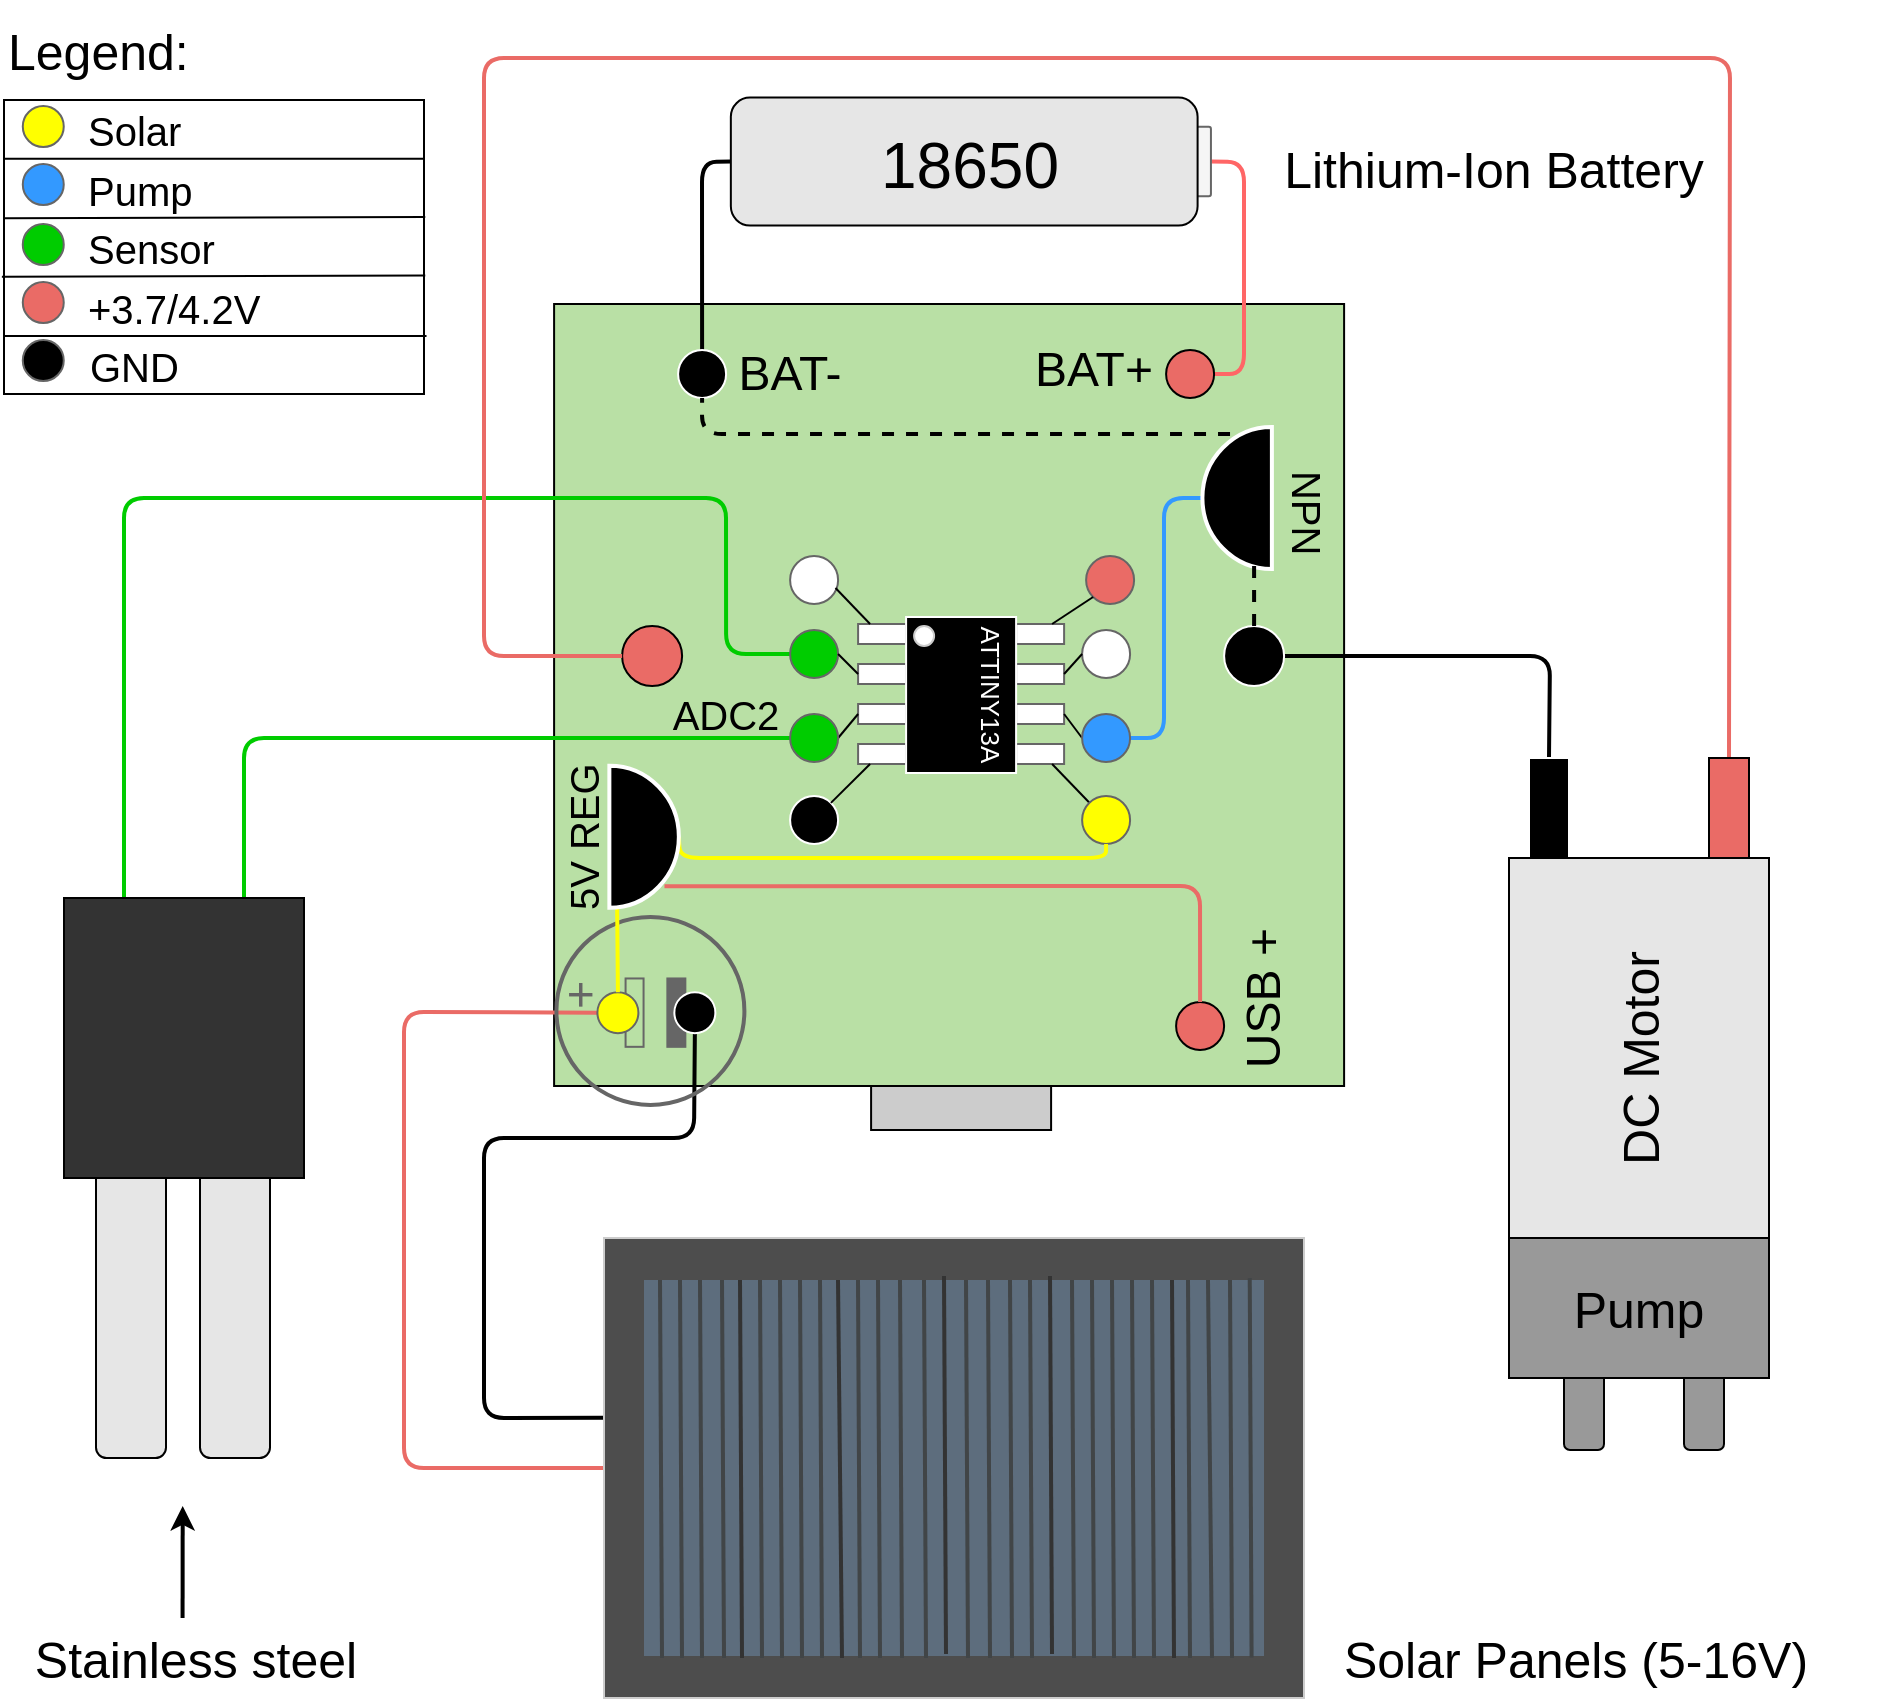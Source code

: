 <mxfile version="12.9.6" type="device"><diagram id="zCEWB7b4NJinHuvF5BAw" name="Page-1"><mxGraphModel dx="646" dy="1461" grid="1" gridSize="10" guides="1" tooltips="1" connect="1" arrows="1" fold="1" page="1" pageScale="1" pageWidth="850" pageHeight="1100" math="0" shadow="0"><root><mxCell id="0"/><mxCell id="1" parent="0"/><mxCell id="7B2qHOTjvPKVA-TdlkMr-6" value="" style="rounded=1;whiteSpace=wrap;html=1;fillColor=#999999;fontColor=#000000;" parent="1" vertex="1"><mxGeometry x="940" y="-264" width="20" height="60" as="geometry"/></mxCell><mxCell id="7B2qHOTjvPKVA-TdlkMr-1" value="" style="rounded=1;whiteSpace=wrap;html=1;fillColor=#999999;fontColor=#000000;" parent="1" vertex="1"><mxGeometry x="880" y="-264" width="20" height="60" as="geometry"/></mxCell><mxCell id="19fyYHvIJIIgV2laiHoI-37" value="" style="rounded=0;whiteSpace=wrap;html=1;strokeColor=#000000;fillColor=#CCCCCC;fontSize=18;fontColor=#333333;" parent="1" vertex="1"><mxGeometry x="533.55" y="-398" width="90" height="34" as="geometry"/></mxCell><mxCell id="AmXAifBhxgyBo0bQZT-O-100" value="" style="rounded=0;whiteSpace=wrap;html=1;strokeColor=#000000;fillColor=#B9E0A5;fontSize=18;" parent="1" vertex="1"><mxGeometry x="375.05" y="-777" width="395" height="391" as="geometry"/></mxCell><mxCell id="gcS1wvI5D69w4QRY0cSr-11" value="" style="endArrow=none;html=1;strokeColor=#3399FF;strokeWidth=2;fontSize=25;exitX=1;exitY=0.5;exitDx=0;exitDy=0;entryX=0.5;entryY=1;entryDx=0;entryDy=0;entryPerimeter=0;" parent="1" source="AmXAifBhxgyBo0bQZT-O-129" target="mRBDH5Gl9s-W0dpwkHQ2-3" edge="1"><mxGeometry width="50" height="50" relative="1" as="geometry"><mxPoint x="831.05" y="-484" as="sourcePoint"/><mxPoint x="572.525" y="-714" as="targetPoint"/><Array as="points"><mxPoint x="680" y="-560"/><mxPoint x="680" y="-680"/></Array></mxGeometry></mxCell><mxCell id="19fyYHvIJIIgV2laiHoI-29" value="" style="endArrow=none;html=1;strokeColor=#00CC00;strokeWidth=2;exitX=0;exitY=0.5;exitDx=0;exitDy=0;entryX=0.25;entryY=0;entryDx=0;entryDy=0;" parent="1" source="AmXAifBhxgyBo0bQZT-O-121" target="gcS1wvI5D69w4QRY0cSr-23" edge="1"><mxGeometry width="50" height="50" relative="1" as="geometry"><mxPoint x="691.05" y="-744" as="sourcePoint"/><mxPoint x="231.05" y="-154" as="targetPoint"/><Array as="points"><mxPoint x="461.05" y="-602"/><mxPoint x="461" y="-680"/><mxPoint x="160" y="-680"/></Array></mxGeometry></mxCell><mxCell id="19fyYHvIJIIgV2laiHoI-30" value="" style="endArrow=classic;html=1;strokeColor=#000000;strokeWidth=2;fontSize=17;" parent="1" edge="1"><mxGeometry width="50" height="50" relative="1" as="geometry"><mxPoint x="189.29" y="-120" as="sourcePoint"/><mxPoint x="189.34" y="-176" as="targetPoint"/></mxGeometry></mxCell><mxCell id="19fyYHvIJIIgV2laiHoI-46" value="" style="endArrow=none;html=1;strokeColor=#FF6666;strokeWidth=2;fontSize=24;exitX=0.5;exitY=1;exitDx=0;exitDy=0;" parent="1" source="AmXAifBhxgyBo0bQZT-O-139" edge="1"><mxGeometry width="50" height="50" relative="1" as="geometry"><mxPoint x="791.05" y="-704" as="sourcePoint"/><mxPoint x="693.05" y="-417" as="targetPoint"/><Array as="points"/></mxGeometry></mxCell><mxCell id="19fyYHvIJIIgV2laiHoI-53" value="" style="endArrow=none;html=1;strokeColor=#FF6666;strokeWidth=2;fontSize=24;entryX=1;entryY=0.5;entryDx=0;entryDy=0;exitX=1;exitY=0.5;exitDx=0;exitDy=0;" parent="1" source="AmXAifBhxgyBo0bQZT-O-142" target="19fyYHvIJIIgV2laiHoI-33" edge="1"><mxGeometry width="50" height="50" relative="1" as="geometry"><mxPoint x="698.05" y="-717" as="sourcePoint"/><mxPoint x="236.05" y="-887" as="targetPoint"/><Array as="points"><mxPoint x="720" y="-742"/><mxPoint x="720" y="-848"/></Array></mxGeometry></mxCell><mxCell id="19fyYHvIJIIgV2laiHoI-67" value="" style="endArrow=none;html=1;strokeColor=#000000;strokeWidth=2;fontSize=24;entryX=0;entryY=0.5;entryDx=0;entryDy=0;exitX=0.5;exitY=0;exitDx=0;exitDy=0;" parent="1" source="AmXAifBhxgyBo0bQZT-O-141" target="19fyYHvIJIIgV2laiHoI-32" edge="1"><mxGeometry width="50" height="50" relative="1" as="geometry"><mxPoint x="458.05" y="-716" as="sourcePoint"/><mxPoint x="1190.05" y="-717" as="targetPoint"/><Array as="points"><mxPoint x="449" y="-848"/></Array></mxGeometry></mxCell><mxCell id="19fyYHvIJIIgV2laiHoI-82" value="" style="endArrow=none;html=1;strokeColor=#000000;strokeWidth=2;fontSize=32;fontColor=#FFFFFF;entryX=0.5;entryY=0;entryDx=0;entryDy=0;" parent="1" source="AmXAifBhxgyBo0bQZT-O-101" target="19fyYHvIJIIgV2laiHoI-75" edge="1"><mxGeometry width="50" height="50" relative="1" as="geometry"><mxPoint x="723.05" y="-601" as="sourcePoint"/><mxPoint x="661.05" y="-304" as="targetPoint"/><Array as="points"><mxPoint x="873" y="-601"/></Array></mxGeometry></mxCell><mxCell id="19fyYHvIJIIgV2laiHoI-31" value="Stainless steel" style="text;html=1;strokeColor=none;fillColor=none;align=center;verticalAlign=middle;whiteSpace=wrap;rounded=0;fontSize=25;rotation=0;" parent="1" vertex="1"><mxGeometry x="108.05" y="-120" width="176" height="40" as="geometry"/></mxCell><mxCell id="AmXAifBhxgyBo0bQZT-O-6" value="" style="endArrow=none;html=1;strokeColor=#EA6B66;strokeWidth=2;entryX=0.5;entryY=1;entryDx=0;entryDy=0;exitX=0.5;exitY=1;exitDx=0;exitDy=0;" parent="1" source="AmXAifBhxgyBo0bQZT-O-3" target="AmXAifBhxgyBo0bQZT-O-136" edge="1"><mxGeometry width="50" height="50" relative="1" as="geometry"><mxPoint x="336.05" y="-973.33" as="sourcePoint"/><mxPoint x="356.05" y="-487.33" as="targetPoint"/><Array as="points"><mxPoint x="300" y="-195"/><mxPoint x="300" y="-423"/></Array></mxGeometry></mxCell><mxCell id="AmXAifBhxgyBo0bQZT-O-45" value="Lithium-Ion Battery" style="text;html=1;strokeColor=none;fillColor=none;align=center;verticalAlign=middle;whiteSpace=wrap;rounded=0;rotation=0;fontSize=25;" parent="1" vertex="1"><mxGeometry x="650" y="-870" width="390" height="50" as="geometry"/></mxCell><mxCell id="AmXAifBhxgyBo0bQZT-O-93" value="Solar Panels (5-16V)" style="text;html=1;strokeColor=none;fillColor=none;align=center;verticalAlign=middle;whiteSpace=wrap;rounded=0;rotation=0;fontSize=25;" parent="1" vertex="1"><mxGeometry x="750.05" y="-120" width="272.16" height="40" as="geometry"/></mxCell><mxCell id="AmXAifBhxgyBo0bQZT-O-106" value="" style="rounded=0;whiteSpace=wrap;html=1;strokeColor=#666666;strokeWidth=1;fillColor=#ffffff;fontSize=13;fontColor=#FFFFFF;" parent="1" vertex="1"><mxGeometry x="527.05" y="-617" width="24" height="10" as="geometry"/></mxCell><mxCell id="AmXAifBhxgyBo0bQZT-O-107" value="" style="rounded=0;whiteSpace=wrap;html=1;strokeColor=#666666;strokeWidth=1;fillColor=#ffffff;fontSize=13;fontColor=#FFFFFF;" parent="1" vertex="1"><mxGeometry x="606.05" y="-597" width="24" height="10" as="geometry"/></mxCell><mxCell id="AmXAifBhxgyBo0bQZT-O-108" value="" style="rounded=0;whiteSpace=wrap;html=1;strokeColor=#666666;strokeWidth=1;fillColor=#ffffff;fontSize=13;fontColor=#FFFFFF;" parent="1" vertex="1"><mxGeometry x="606.05" y="-577" width="24" height="10" as="geometry"/></mxCell><mxCell id="AmXAifBhxgyBo0bQZT-O-109" value="" style="rounded=0;whiteSpace=wrap;html=1;strokeColor=#666666;strokeWidth=1;fillColor=#ffffff;fontSize=13;fontColor=#FFFFFF;" parent="1" vertex="1"><mxGeometry x="606.05" y="-557" width="24" height="10" as="geometry"/></mxCell><mxCell id="AmXAifBhxgyBo0bQZT-O-110" value="" style="rounded=0;whiteSpace=wrap;html=1;strokeColor=#666666;strokeWidth=1;fillColor=#ffffff;fontSize=13;fontColor=#FFFFFF;" parent="1" vertex="1"><mxGeometry x="606.05" y="-617" width="24" height="10" as="geometry"/></mxCell><mxCell id="AmXAifBhxgyBo0bQZT-O-111" value="" style="rounded=0;whiteSpace=wrap;html=1;strokeColor=#666666;strokeWidth=1;fillColor=#ffffff;fontSize=13;fontColor=#FFFFFF;" parent="1" vertex="1"><mxGeometry x="527.05" y="-597" width="24" height="10" as="geometry"/></mxCell><mxCell id="AmXAifBhxgyBo0bQZT-O-112" value="" style="rounded=0;whiteSpace=wrap;html=1;strokeColor=#666666;strokeWidth=1;fillColor=#ffffff;fontSize=13;fontColor=#FFFFFF;" parent="1" vertex="1"><mxGeometry x="527.05" y="-577" width="24" height="10" as="geometry"/></mxCell><mxCell id="AmXAifBhxgyBo0bQZT-O-113" value="" style="rounded=0;whiteSpace=wrap;html=1;strokeColor=#666666;strokeWidth=1;fillColor=#ffffff;fontSize=13;fontColor=#FFFFFF;" parent="1" vertex="1"><mxGeometry x="527.05" y="-557" width="24" height="10" as="geometry"/></mxCell><mxCell id="AmXAifBhxgyBo0bQZT-O-101" value="" style="ellipse;whiteSpace=wrap;html=1;aspect=fixed;strokeColor=#FFFFFF;fillColor=#000000;fontSize=18;fontColor=#333333;" parent="1" vertex="1"><mxGeometry x="710.05" y="-616" width="30" height="30" as="geometry"/></mxCell><mxCell id="AmXAifBhxgyBo0bQZT-O-115" value="" style="ellipse;whiteSpace=wrap;html=1;aspect=fixed;strokeColor=#000000;fillColor=#EA6B66;fontSize=18;fontColor=#333333;" parent="1" vertex="1"><mxGeometry x="409.05" y="-616" width="30" height="30" as="geometry"/></mxCell><mxCell id="AmXAifBhxgyBo0bQZT-O-117" value="" style="endArrow=none;html=1;strokeColor=#EA6B66;strokeWidth=2;fontSize=24;exitX=0.5;exitY=0;exitDx=0;exitDy=0;" parent="1" source="19fyYHvIJIIgV2laiHoI-76" target="AmXAifBhxgyBo0bQZT-O-115" edge="1"><mxGeometry width="50" height="50" relative="1" as="geometry"><mxPoint x="1051.05" y="-314" as="sourcePoint"/><mxPoint x="424.05" y="-601" as="targetPoint"/><Array as="points"><mxPoint x="963" y="-900"/><mxPoint x="340" y="-900"/><mxPoint x="340" y="-601"/></Array></mxGeometry></mxCell><mxCell id="AmXAifBhxgyBo0bQZT-O-118" value="" style="ellipse;whiteSpace=wrap;html=1;aspect=fixed;strokeColor=#666666;fillColor=#FFFFFF;fontSize=18;fontColor=#333333;" parent="1" vertex="1"><mxGeometry x="493.05" y="-651" width="24" height="24" as="geometry"/></mxCell><mxCell id="AmXAifBhxgyBo0bQZT-O-121" value="" style="ellipse;whiteSpace=wrap;html=1;aspect=fixed;strokeColor=#666666;fillColor=#00CC00;fontSize=18;fontColor=#333333;" parent="1" vertex="1"><mxGeometry x="493.05" y="-614" width="24" height="24" as="geometry"/></mxCell><mxCell id="AmXAifBhxgyBo0bQZT-O-124" value="" style="ellipse;whiteSpace=wrap;html=1;aspect=fixed;strokeColor=#FFFFFF;fillColor=#000000;fontSize=18;fontColor=#333333;" parent="1" vertex="1"><mxGeometry x="493.05" y="-531" width="24" height="24" as="geometry"/></mxCell><mxCell id="AmXAifBhxgyBo0bQZT-O-125" value="" style="ellipse;whiteSpace=wrap;html=1;aspect=fixed;strokeColor=#666666;fillColor=#EA6B66;fontSize=18;fontColor=#333333;" parent="1" vertex="1"><mxGeometry x="641.05" y="-651" width="24" height="24" as="geometry"/></mxCell><mxCell id="AmXAifBhxgyBo0bQZT-O-127" value="" style="ellipse;whiteSpace=wrap;html=1;aspect=fixed;strokeColor=#666666;fillColor=#FFFFFF;fontSize=18;fontColor=#333333;" parent="1" vertex="1"><mxGeometry x="639.05" y="-614" width="24" height="24" as="geometry"/></mxCell><mxCell id="AmXAifBhxgyBo0bQZT-O-139" value="" style="ellipse;whiteSpace=wrap;html=1;aspect=fixed;strokeColor=#000000;fillColor=#EA6B66;fontSize=18;fontColor=#333333;" parent="1" vertex="1"><mxGeometry x="686.05" y="-428" width="24" height="24" as="geometry"/></mxCell><mxCell id="AmXAifBhxgyBo0bQZT-O-141" value="" style="ellipse;whiteSpace=wrap;html=1;aspect=fixed;strokeColor=#FFFFFF;fillColor=#000000;fontSize=18;fontColor=#333333;" parent="1" vertex="1"><mxGeometry x="437.05" y="-754" width="24" height="24" as="geometry"/></mxCell><mxCell id="AmXAifBhxgyBo0bQZT-O-142" value="" style="ellipse;whiteSpace=wrap;html=1;aspect=fixed;strokeColor=#000000;fillColor=#EA6B66;fontSize=18;fontColor=#333333;" parent="1" vertex="1"><mxGeometry x="681.05" y="-754" width="24" height="24" as="geometry"/></mxCell><mxCell id="AmXAifBhxgyBo0bQZT-O-148" value="" style="endArrow=none;html=1;strokeColor=#000000;strokeWidth=1;fontSize=24;fontColor=#666666;entryX=0.25;entryY=1;entryDx=0;entryDy=0;" parent="1" source="AmXAifBhxgyBo0bQZT-O-124" target="AmXAifBhxgyBo0bQZT-O-113" edge="1"><mxGeometry width="50" height="50" relative="1" as="geometry"><mxPoint x="351.05" y="-474" as="sourcePoint"/><mxPoint x="331.05" y="-404" as="targetPoint"/></mxGeometry></mxCell><mxCell id="AmXAifBhxgyBo0bQZT-O-149" value="" style="endArrow=none;html=1;strokeColor=#000000;strokeWidth=1;fontSize=24;fontColor=#666666;entryX=0.75;entryY=1;entryDx=0;entryDy=0;" parent="1" source="AmXAifBhxgyBo0bQZT-O-130" target="AmXAifBhxgyBo0bQZT-O-109" edge="1"><mxGeometry width="50" height="50" relative="1" as="geometry"><mxPoint x="131.05" y="-404" as="sourcePoint"/><mxPoint x="181.05" y="-454" as="targetPoint"/></mxGeometry></mxCell><mxCell id="AmXAifBhxgyBo0bQZT-O-152" value="" style="endArrow=none;html=1;strokeColor=#000000;strokeWidth=1;fontSize=24;fontColor=#000000;entryX=0.25;entryY=0;entryDx=0;entryDy=0;exitX=0.946;exitY=0.667;exitDx=0;exitDy=0;exitPerimeter=0;" parent="1" source="AmXAifBhxgyBo0bQZT-O-118" target="AmXAifBhxgyBo0bQZT-O-106" edge="1"><mxGeometry width="50" height="50" relative="1" as="geometry"><mxPoint x="476.05" y="-661.5" as="sourcePoint"/><mxPoint x="526.05" y="-711.5" as="targetPoint"/></mxGeometry></mxCell><mxCell id="AmXAifBhxgyBo0bQZT-O-153" value="" style="endArrow=none;html=1;strokeColor=#000000;strokeWidth=1;fontSize=24;fontColor=#000000;entryX=0.75;entryY=0;entryDx=0;entryDy=0;exitX=0;exitY=1;exitDx=0;exitDy=0;" parent="1" source="AmXAifBhxgyBo0bQZT-O-125" target="AmXAifBhxgyBo0bQZT-O-110" edge="1"><mxGeometry width="50" height="50" relative="1" as="geometry"><mxPoint x="571.05" y="-684" as="sourcePoint"/><mxPoint x="621.05" y="-734" as="targetPoint"/></mxGeometry></mxCell><mxCell id="AmXAifBhxgyBo0bQZT-O-154" value="" style="endArrow=none;html=1;strokeColor=#000000;strokeWidth=1;fontSize=24;fontColor=#000000;entryX=0;entryY=0.5;entryDx=0;entryDy=0;exitX=1;exitY=0.5;exitDx=0;exitDy=0;" parent="1" source="AmXAifBhxgyBo0bQZT-O-107" target="AmXAifBhxgyBo0bQZT-O-127" edge="1"><mxGeometry width="50" height="50" relative="1" as="geometry"><mxPoint x="561.05" y="-654" as="sourcePoint"/><mxPoint x="611.05" y="-704" as="targetPoint"/></mxGeometry></mxCell><mxCell id="AmXAifBhxgyBo0bQZT-O-155" value="" style="endArrow=none;html=1;strokeColor=#000000;strokeWidth=1;fontSize=24;fontColor=#000000;entryX=1;entryY=0.5;entryDx=0;entryDy=0;exitX=0;exitY=0.5;exitDx=0;exitDy=0;" parent="1" source="AmXAifBhxgyBo0bQZT-O-111" target="AmXAifBhxgyBo0bQZT-O-121" edge="1"><mxGeometry width="50" height="50" relative="1" as="geometry"><mxPoint x="481.05" y="-654" as="sourcePoint"/><mxPoint x="531.05" y="-704" as="targetPoint"/></mxGeometry></mxCell><mxCell id="AmXAifBhxgyBo0bQZT-O-156" value="" style="endArrow=none;html=1;strokeColor=#000000;strokeWidth=1;fontSize=24;fontColor=#000000;entryX=0;entryY=0.5;entryDx=0;entryDy=0;exitX=1;exitY=0.5;exitDx=0;exitDy=0;" parent="1" source="AmXAifBhxgyBo0bQZT-O-123" target="AmXAifBhxgyBo0bQZT-O-112" edge="1"><mxGeometry width="50" height="50" relative="1" as="geometry"><mxPoint x="491.05" y="-664" as="sourcePoint"/><mxPoint x="541.05" y="-714" as="targetPoint"/></mxGeometry></mxCell><mxCell id="AmXAifBhxgyBo0bQZT-O-157" value="" style="endArrow=none;html=1;strokeColor=#000000;strokeWidth=1;fontSize=24;fontColor=#000000;entryX=0;entryY=0.5;entryDx=0;entryDy=0;exitX=1;exitY=0.5;exitDx=0;exitDy=0;" parent="1" source="AmXAifBhxgyBo0bQZT-O-108" target="AmXAifBhxgyBo0bQZT-O-129" edge="1"><mxGeometry width="50" height="50" relative="1" as="geometry"><mxPoint x="551.05" y="-664" as="sourcePoint"/><mxPoint x="601.05" y="-714" as="targetPoint"/></mxGeometry></mxCell><mxCell id="AmXAifBhxgyBo0bQZT-O-158" value="ADC2" style="text;html=1;strokeColor=none;fillColor=none;align=center;verticalAlign=middle;whiteSpace=wrap;rounded=0;fontSize=20;fontColor=#000000;" parent="1" vertex="1"><mxGeometry x="441.05" y="-582" width="40" height="20" as="geometry"/></mxCell><mxCell id="467guaTfdz5GJdpxDrEJ-14" value="&lt;div style=&quot;font-size: 25px;&quot; align=&quot;left&quot;&gt;Legend:&lt;/div&gt;" style="text;html=1;strokeColor=none;fillColor=none;align=left;verticalAlign=middle;whiteSpace=wrap;rounded=0;rotation=0;fontSize=25;" parent="1" vertex="1"><mxGeometry x="100.0" y="-929" width="113.77" height="50" as="geometry"/></mxCell><mxCell id="AmXAifBhxgyBo0bQZT-O-102" value="" style="rounded=0;whiteSpace=wrap;html=1;strokeColor=#FFFFFF;fillColor=#000000;fontSize=32;" parent="1" vertex="1"><mxGeometry x="551.05" y="-620.5" width="55" height="78" as="geometry"/></mxCell><mxCell id="AmXAifBhxgyBo0bQZT-O-103" value="" style="ellipse;whiteSpace=wrap;html=1;aspect=fixed;strokeColor=#CCCCCC;fillColor=#FFFFFF;fontSize=32;" parent="1" vertex="1"><mxGeometry x="555.05" y="-616" width="10" height="10" as="geometry"/></mxCell><mxCell id="AmXAifBhxgyBo0bQZT-O-104" value="ATTINY13A" style="text;html=1;strokeColor=none;fillColor=none;align=center;verticalAlign=middle;whiteSpace=wrap;rounded=0;fontSize=13;rotation=90;fontColor=#FFFFFF;" parent="1" vertex="1"><mxGeometry x="563.55" y="-592" width="60" height="20" as="geometry"/></mxCell><mxCell id="AmXAifBhxgyBo0bQZT-O-96" value="" style="endArrow=none;html=1;strokeColor=#000000;strokeWidth=2;fontSize=32;entryX=1;entryY=0.5;entryDx=0;entryDy=0;exitX=0.391;exitY=1;exitDx=0;exitDy=0;exitPerimeter=0;" parent="1" source="AmXAifBhxgyBo0bQZT-O-3" target="AmXAifBhxgyBo0bQZT-O-138" edge="1"><mxGeometry width="50" height="50" relative="1" as="geometry"><mxPoint x="817.03" y="-970.33" as="sourcePoint"/><mxPoint x="396.05" y="-467.33" as="targetPoint"/><Array as="points"><mxPoint x="340" y="-220"/><mxPoint x="340" y="-360"/><mxPoint x="445" y="-360"/></Array></mxGeometry></mxCell><mxCell id="AmXAifBhxgyBo0bQZT-O-129" value="" style="ellipse;whiteSpace=wrap;html=1;aspect=fixed;strokeColor=#666666;fillColor=#3399FF;fontSize=18;fontColor=#333333;" parent="1" vertex="1"><mxGeometry x="639.05" y="-572" width="24" height="24" as="geometry"/></mxCell><mxCell id="AmXAifBhxgyBo0bQZT-O-130" value="" style="ellipse;whiteSpace=wrap;html=1;aspect=fixed;strokeColor=#666666;fillColor=#FFFF00;fontSize=18;fontColor=#333333;" parent="1" vertex="1"><mxGeometry x="639.05" y="-531" width="24" height="24" as="geometry"/></mxCell><mxCell id="AmXAifBhxgyBo0bQZT-O-145" value="" style="endArrow=none;html=1;strokeColor=#00CC00;strokeWidth=2;entryX=0;entryY=0.5;entryDx=0;entryDy=0;exitX=0.75;exitY=0;exitDx=0;exitDy=0;" parent="1" source="gcS1wvI5D69w4QRY0cSr-23" target="AmXAifBhxgyBo0bQZT-O-123" edge="1"><mxGeometry width="50" height="50" relative="1" as="geometry"><mxPoint x="311.05" y="-154" as="sourcePoint"/><mxPoint x="791.05" y="-694" as="targetPoint"/><Array as="points"><mxPoint x="220" y="-560"/></Array></mxGeometry></mxCell><mxCell id="AmXAifBhxgyBo0bQZT-O-123" value="" style="ellipse;whiteSpace=wrap;html=1;aspect=fixed;strokeColor=#666666;fillColor=#00CC00;fontSize=18;fontColor=#333333;" parent="1" vertex="1"><mxGeometry x="493.05" y="-572" width="24" height="24" as="geometry"/></mxCell><mxCell id="TfxA5aDHTmp0Zu4gl2lm-1" value="" style="group;rotation=-180;" parent="1" vertex="1" connectable="0"><mxGeometry x="385.1" y="-456" width="98.95" height="94" as="geometry"/></mxCell><mxCell id="AmXAifBhxgyBo0bQZT-O-105" value="" style="ellipse;whiteSpace=wrap;html=1;aspect=fixed;strokeColor=#666666;fillColor=none;fontSize=13;fontColor=#FFFFFF;strokeWidth=2;rotation=-180;" parent="TfxA5aDHTmp0Zu4gl2lm-1" vertex="1"><mxGeometry x="-8.895" y="-14.527" width="94" height="94" as="geometry"/></mxCell><mxCell id="AmXAifBhxgyBo0bQZT-O-132" value="" style="rounded=0;whiteSpace=wrap;html=1;strokeColor=#666666;strokeWidth=1;fillColor=none;fontSize=13;fontColor=#FFFFFF;rotation=-180;" parent="TfxA5aDHTmp0Zu4gl2lm-1" vertex="1"><mxGeometry x="25.685" y="16.236" width="8.995" height="34.182" as="geometry"/></mxCell><mxCell id="AmXAifBhxgyBo0bQZT-O-133" value="" style="rounded=0;whiteSpace=wrap;html=1;strokeColor=#666666;strokeWidth=1;fillColor=#666666;fontSize=13;fontColor=#FFFFFF;rotation=-180;" parent="TfxA5aDHTmp0Zu4gl2lm-1" vertex="1"><mxGeometry x="46.575" y="16.236" width="8.995" height="34.182" as="geometry"/></mxCell><mxCell id="AmXAifBhxgyBo0bQZT-O-134" value="+" style="text;html=1;strokeColor=none;fillColor=none;align=center;verticalAlign=middle;whiteSpace=wrap;rounded=0;fontSize=24;fontColor=#666666;rotation=-180;" parent="TfxA5aDHTmp0Zu4gl2lm-1" vertex="1"><mxGeometry x="-5.397" y="16.236" width="17.991" height="17.091" as="geometry"/></mxCell><mxCell id="AmXAifBhxgyBo0bQZT-O-138" value="" style="ellipse;whiteSpace=wrap;html=1;aspect=fixed;strokeColor=#FFFFFF;fillColor=#000000;fontSize=18;fontColor=#333333;rotation=-270;" parent="TfxA5aDHTmp0Zu4gl2lm-1" vertex="1"><mxGeometry x="50.073" y="23.073" width="20.509" height="20.509" as="geometry"/></mxCell><mxCell id="AmXAifBhxgyBo0bQZT-O-136" value="" style="ellipse;whiteSpace=wrap;html=1;aspect=fixed;strokeColor=#666666;fillColor=#FFFF00;fontSize=18;fontColor=#333333;rotation=-270;" parent="TfxA5aDHTmp0Zu4gl2lm-1" vertex="1"><mxGeometry x="11.594" y="23.073" width="20.509" height="20.509" as="geometry"/></mxCell><mxCell id="19fyYHvIJIIgV2laiHoI-51" value="BAT+" style="text;html=1;strokeColor=none;fillColor=none;align=center;verticalAlign=middle;whiteSpace=wrap;rounded=0;fontSize=24;rotation=0;" parent="1" vertex="1"><mxGeometry x="625.05" y="-754" width="40" height="20" as="geometry"/></mxCell><mxCell id="19fyYHvIJIIgV2laiHoI-52" value="BAT-" style="text;html=1;strokeColor=none;fillColor=none;align=center;verticalAlign=middle;whiteSpace=wrap;rounded=0;fontSize=24;rotation=0;" parent="1" vertex="1"><mxGeometry x="473.26" y="-752" width="40" height="20" as="geometry"/></mxCell><mxCell id="19fyYHvIJIIgV2laiHoI-45" value="USB +" style="text;html=1;strokeColor=none;fillColor=none;align=center;verticalAlign=middle;whiteSpace=wrap;rounded=0;fontSize=24;rotation=-90;" parent="1" vertex="1"><mxGeometry x="688.3" y="-440" width="83.5" height="20" as="geometry"/></mxCell><mxCell id="gcS1wvI5D69w4QRY0cSr-9" value="" style="endArrow=none;html=1;strokeColor=#000000;strokeWidth=2;fontSize=25;dashed=1;exitX=0.05;exitY=0.257;exitDx=0;exitDy=0;exitPerimeter=0;entryX=0.5;entryY=1;entryDx=0;entryDy=0;" parent="1" edge="1" target="AmXAifBhxgyBo0bQZT-O-141" source="mRBDH5Gl9s-W0dpwkHQ2-3"><mxGeometry width="50" height="50" relative="1" as="geometry"><mxPoint x="578.05" y="-742" as="sourcePoint"/><mxPoint x="465.05" y="-742" as="targetPoint"/><Array as="points"><mxPoint x="449" y="-712"/></Array></mxGeometry></mxCell><mxCell id="gcS1wvI5D69w4QRY0cSr-12" value="NPN" style="text;html=1;strokeColor=none;fillColor=none;align=center;verticalAlign=middle;whiteSpace=wrap;rounded=0;fontSize=20;fontColor=#000000;rotation=90;" parent="1" vertex="1"><mxGeometry x="731.8" y="-682.63" width="40" height="20" as="geometry"/></mxCell><mxCell id="gcS1wvI5D69w4QRY0cSr-15" value="" style="group;rotation=-180;" parent="1" vertex="1" connectable="0"><mxGeometry x="551.05" y="-865.5" width="240.05" height="64" as="geometry"/></mxCell><mxCell id="19fyYHvIJIIgV2laiHoI-33" value="" style="rounded=1;whiteSpace=wrap;html=1;strokeColor=#666666;fillColor=#f5f5f5;fontSize=18;fontColor=#333333;rotation=0;" parent="gcS1wvI5D69w4QRY0cSr-15" vertex="1"><mxGeometry x="145.084" y="-0.065" width="7.335" height="34.699" as="geometry"/></mxCell><mxCell id="19fyYHvIJIIgV2laiHoI-32" value="" style="rounded=1;whiteSpace=wrap;html=1;strokeColor=#000000;fillColor=#E6E6E6;fontSize=18;rotation=0;" parent="gcS1wvI5D69w4QRY0cSr-15" vertex="1"><mxGeometry x="-87.631" y="-14.715" width="233.382" height="64.0" as="geometry"/></mxCell><mxCell id="19fyYHvIJIIgV2laiHoI-80" value="18650" style="text;html=1;strokeColor=none;fillColor=none;align=center;verticalAlign=middle;whiteSpace=wrap;rounded=0;fontSize=32;fontColor=#000000;rotation=0;" parent="gcS1wvI5D69w4QRY0cSr-15" vertex="1"><mxGeometry x="-26.285" y="6.875" width="116.024" height="24.675" as="geometry"/></mxCell><mxCell id="gcS1wvI5D69w4QRY0cSr-22" value="" style="group" parent="1" vertex="1" connectable="0"><mxGeometry x="100.0" y="-879" width="210" height="147" as="geometry"/></mxCell><mxCell id="z9F_C-7SjQPRaw2B4Ob7-1" value="" style="rounded=0;whiteSpace=wrap;html=1;" parent="gcS1wvI5D69w4QRY0cSr-22" vertex="1"><mxGeometry width="210" height="147" as="geometry"/></mxCell><mxCell id="z9F_C-7SjQPRaw2B4Ob7-2" value="" style="endArrow=none;html=1;entryX=0.999;entryY=0.2;entryDx=0;entryDy=0;entryPerimeter=0;exitX=0;exitY=0.2;exitDx=0;exitDy=0;exitPerimeter=0;" parent="gcS1wvI5D69w4QRY0cSr-22" source="z9F_C-7SjQPRaw2B4Ob7-1" target="z9F_C-7SjQPRaw2B4Ob7-1" edge="1"><mxGeometry width="50" height="50" relative="1" as="geometry"><mxPoint x="7.683" y="29" as="sourcePoint"/><mxPoint x="313.72" y="78" as="targetPoint"/></mxGeometry></mxCell><mxCell id="z9F_C-7SjQPRaw2B4Ob7-3" value="" style="endArrow=none;html=1;exitX=0.002;exitY=0.402;exitDx=0;exitDy=0;entryX=1.003;entryY=0.398;entryDx=0;entryDy=0;entryPerimeter=0;exitPerimeter=0;" parent="gcS1wvI5D69w4QRY0cSr-22" source="z9F_C-7SjQPRaw2B4Ob7-1" target="z9F_C-7SjQPRaw2B4Ob7-1" edge="1"><mxGeometry width="50" height="50" relative="1" as="geometry"><mxPoint x="51.22" y="-110" as="sourcePoint"/><mxPoint x="93.902" y="-160" as="targetPoint"/></mxGeometry></mxCell><mxCell id="z9F_C-7SjQPRaw2B4Ob7-4" value="" style="endArrow=none;html=1;exitX=-0.005;exitY=0.601;exitDx=0;exitDy=0;entryX=1.003;entryY=0.597;entryDx=0;entryDy=0;exitPerimeter=0;entryPerimeter=0;" parent="gcS1wvI5D69w4QRY0cSr-22" source="z9F_C-7SjQPRaw2B4Ob7-1" target="z9F_C-7SjQPRaw2B4Ob7-1" edge="1"><mxGeometry width="50" height="50" relative="1" as="geometry"><mxPoint x="102.439" y="-80" as="sourcePoint"/><mxPoint x="145.122" y="-130" as="targetPoint"/></mxGeometry></mxCell><mxCell id="z9F_C-7SjQPRaw2B4Ob7-5" value="" style="ellipse;whiteSpace=wrap;html=1;aspect=fixed;strokeColor=#666666;fillColor=#3399FF;fontSize=18;fontColor=#333333;" parent="gcS1wvI5D69w4QRY0cSr-22" vertex="1"><mxGeometry x="9.39" y="32" width="20.488" height="20.488" as="geometry"/></mxCell><mxCell id="467guaTfdz5GJdpxDrEJ-1" value="" style="ellipse;whiteSpace=wrap;html=1;aspect=fixed;strokeColor=#666666;fillColor=#FFFF00;fontSize=18;fontColor=#333333;" parent="gcS1wvI5D69w4QRY0cSr-22" vertex="1"><mxGeometry x="9.39" y="3" width="20.488" height="20.488" as="geometry"/></mxCell><mxCell id="467guaTfdz5GJdpxDrEJ-4" value="" style="ellipse;whiteSpace=wrap;html=1;aspect=fixed;strokeColor=#666666;fillColor=#00CC00;fontSize=18;fontColor=#333333;direction=south;" parent="gcS1wvI5D69w4QRY0cSr-22" vertex="1"><mxGeometry x="9.39" y="62" width="20.488" height="20.488" as="geometry"/></mxCell><mxCell id="467guaTfdz5GJdpxDrEJ-5" value="+3.7/4.2V" style="text;html=1;strokeColor=none;fillColor=none;align=left;verticalAlign=middle;whiteSpace=wrap;rounded=0;fontSize=20;" parent="gcS1wvI5D69w4QRY0cSr-22" vertex="1"><mxGeometry x="40.122" y="94" width="87.073" height="20" as="geometry"/></mxCell><mxCell id="467guaTfdz5GJdpxDrEJ-6" value="Solar" style="text;html=1;strokeColor=none;fillColor=none;align=left;verticalAlign=middle;whiteSpace=wrap;rounded=0;fontSize=20;" parent="gcS1wvI5D69w4QRY0cSr-22" vertex="1"><mxGeometry x="40.122" y="5" width="52.073" height="20" as="geometry"/></mxCell><mxCell id="467guaTfdz5GJdpxDrEJ-8" value="Pump" style="text;html=1;strokeColor=none;fillColor=none;align=left;verticalAlign=middle;whiteSpace=wrap;rounded=0;fontSize=20;" parent="gcS1wvI5D69w4QRY0cSr-22" vertex="1"><mxGeometry x="40.122" y="35" width="52.073" height="20" as="geometry"/></mxCell><mxCell id="467guaTfdz5GJdpxDrEJ-9" value="" style="endArrow=none;html=1;fontSize=20;entryX=-0.002;entryY=0.803;entryDx=0;entryDy=0;exitX=1.006;exitY=0.803;exitDx=0;exitDy=0;entryPerimeter=0;exitPerimeter=0;" parent="gcS1wvI5D69w4QRY0cSr-22" source="z9F_C-7SjQPRaw2B4Ob7-1" target="z9F_C-7SjQPRaw2B4Ob7-1" edge="1"><mxGeometry width="50" height="50" relative="1" as="geometry"><mxPoint x="200.61" y="165.5" as="sourcePoint"/><mxPoint x="243.293" y="115.5" as="targetPoint"/></mxGeometry></mxCell><mxCell id="467guaTfdz5GJdpxDrEJ-10" value="" style="ellipse;whiteSpace=wrap;html=1;aspect=fixed;strokeColor=#666666;fillColor=#EA6B66;fontSize=18;fontColor=#333333;" parent="gcS1wvI5D69w4QRY0cSr-22" vertex="1"><mxGeometry x="9.39" y="91" width="20.488" height="20.488" as="geometry"/></mxCell><mxCell id="467guaTfdz5GJdpxDrEJ-11" value="Sensor" style="text;html=1;strokeColor=none;fillColor=none;align=left;verticalAlign=middle;whiteSpace=wrap;rounded=0;fontSize=20;" parent="gcS1wvI5D69w4QRY0cSr-22" vertex="1"><mxGeometry x="40.122" y="64" width="52.073" height="20" as="geometry"/></mxCell><mxCell id="467guaTfdz5GJdpxDrEJ-12" value="" style="ellipse;whiteSpace=wrap;html=1;aspect=fixed;strokeColor=#666666;fillColor=#000000;fontSize=18;fontColor=#333333;" parent="gcS1wvI5D69w4QRY0cSr-22" vertex="1"><mxGeometry x="9.39" y="120" width="20.488" height="20.488" as="geometry"/></mxCell><mxCell id="467guaTfdz5GJdpxDrEJ-13" value="GND" style="text;html=1;strokeColor=none;fillColor=none;align=left;verticalAlign=middle;whiteSpace=wrap;rounded=0;fontSize=20;" parent="gcS1wvI5D69w4QRY0cSr-22" vertex="1"><mxGeometry x="41.402" y="123" width="52.073" height="20" as="geometry"/></mxCell><mxCell id="gcS1wvI5D69w4QRY0cSr-29" value="" style="group" parent="1" vertex="1" connectable="0"><mxGeometry x="130" y="-480" width="120" height="280" as="geometry"/></mxCell><mxCell id="gcS1wvI5D69w4QRY0cSr-25" value="" style="rounded=1;whiteSpace=wrap;html=1;strokeColor=#000000;fillColor=#E6E6E6;fontSize=18;" parent="gcS1wvI5D69w4QRY0cSr-29" vertex="1"><mxGeometry x="16" y="120" width="35" height="160" as="geometry"/></mxCell><mxCell id="gcS1wvI5D69w4QRY0cSr-26" value="" style="rounded=1;whiteSpace=wrap;html=1;strokeColor=#000000;fillColor=#E6E6E6;fontSize=18;" parent="gcS1wvI5D69w4QRY0cSr-29" vertex="1"><mxGeometry x="68" y="120" width="35" height="160" as="geometry"/></mxCell><mxCell id="gcS1wvI5D69w4QRY0cSr-23" value="" style="rounded=0;whiteSpace=wrap;html=1;strokeColor=#000000;fillColor=#333333;fontSize=24;fontColor=#333333;" parent="gcS1wvI5D69w4QRY0cSr-29" vertex="1"><mxGeometry width="120" height="140" as="geometry"/></mxCell><mxCell id="gcS1wvI5D69w4QRY0cSr-30" value="" style="group" parent="1" vertex="1" connectable="0"><mxGeometry x="852.5" y="-550" width="130" height="310" as="geometry"/></mxCell><mxCell id="19fyYHvIJIIgV2laiHoI-75" value="" style="rounded=0;whiteSpace=wrap;html=1;strokeColor=#FFFFFF;fillColor=#000000;fontSize=24;fontColor=#333333;" parent="gcS1wvI5D69w4QRY0cSr-30" vertex="1"><mxGeometry x="10" width="20" height="50" as="geometry"/></mxCell><mxCell id="19fyYHvIJIIgV2laiHoI-76" value="" style="rounded=0;whiteSpace=wrap;html=1;strokeColor=#000000;fillColor=#EA6B66;fontSize=24;" parent="gcS1wvI5D69w4QRY0cSr-30" vertex="1"><mxGeometry x="100" width="20" height="50" as="geometry"/></mxCell><mxCell id="19fyYHvIJIIgV2laiHoI-71" value="" style="rounded=0;whiteSpace=wrap;html=1;strokeColor=#000000;fillColor=#E6E6E6;fontSize=24;fontColor=#333333;" parent="gcS1wvI5D69w4QRY0cSr-30" vertex="1"><mxGeometry y="50" width="130" height="200" as="geometry"/></mxCell><mxCell id="19fyYHvIJIIgV2laiHoI-95" value="DC Motor" style="text;html=1;strokeColor=none;fillColor=none;align=center;verticalAlign=middle;whiteSpace=wrap;rounded=0;fontSize=25;fontColor=#000000;rotation=-90;" parent="gcS1wvI5D69w4QRY0cSr-30" vertex="1"><mxGeometry x="-12.5" y="115" width="155" height="70" as="geometry"/></mxCell><mxCell id="gcS1wvI5D69w4QRY0cSr-2" value="" style="rounded=0;whiteSpace=wrap;html=1;strokeColor=#000000;fillColor=#999999;fontSize=24;fontColor=#333333;" parent="gcS1wvI5D69w4QRY0cSr-30" vertex="1"><mxGeometry y="240" width="130" height="70" as="geometry"/></mxCell><mxCell id="gcS1wvI5D69w4QRY0cSr-3" value="Pump" style="text;html=1;strokeColor=none;fillColor=none;align=center;verticalAlign=middle;whiteSpace=wrap;rounded=0;fontSize=25;fontColor=#000000;rotation=0;" parent="gcS1wvI5D69w4QRY0cSr-30" vertex="1"><mxGeometry x="20.75" y="240" width="88.5" height="70" as="geometry"/></mxCell><mxCell id="AmXAifBhxgyBo0bQZT-O-58" value="" style="group;strokeWidth=2;rotation=90;" parent="1" vertex="1" connectable="0"><mxGeometry x="460.0" y="-370" width="230" height="350" as="geometry"/></mxCell><mxCell id="AmXAifBhxgyBo0bQZT-O-14" value="" style="group;strokeWidth=2;rotation=90;" parent="AmXAifBhxgyBo0bQZT-O-58" vertex="1" connectable="0"><mxGeometry width="230" height="350" as="geometry"/></mxCell><mxCell id="AmXAifBhxgyBo0bQZT-O-3" value="" style="rounded=0;whiteSpace=wrap;html=1;strokeColor=#CCCCCC;fillColor=#4D4D4D;rotation=90;" parent="AmXAifBhxgyBo0bQZT-O-14" vertex="1"><mxGeometry width="230" height="350" as="geometry"/></mxCell><mxCell id="AmXAifBhxgyBo0bQZT-O-5" value="" style="rounded=0;whiteSpace=wrap;html=1;strokeColor=none;fillColor=#5D6D7D;rotation=90;" parent="AmXAifBhxgyBo0bQZT-O-14" vertex="1"><mxGeometry x="21" y="20" width="188" height="310" as="geometry"/></mxCell><mxCell id="AmXAifBhxgyBo0bQZT-O-7" value="" style="endArrow=none;html=1;strokeColor=#414547;entryX=1.004;entryY=0.02;entryDx=0;entryDy=0;entryPerimeter=0;exitX=-0.005;exitY=0.023;exitDx=0;exitDy=0;exitPerimeter=0;strokeWidth=2;" parent="AmXAifBhxgyBo0bQZT-O-14" source="AmXAifBhxgyBo0bQZT-O-5" target="AmXAifBhxgyBo0bQZT-O-5" edge="1"><mxGeometry width="50" height="50" relative="1" as="geometry"><mxPoint x="150" y="-80" as="sourcePoint"/><mxPoint x="200" y="-30" as="targetPoint"/><Array as="points"/></mxGeometry></mxCell><mxCell id="AmXAifBhxgyBo0bQZT-O-8" value="" style="endArrow=none;html=1;strokeColor=#414547;exitX=-0.005;exitY=0.023;exitDx=0;exitDy=0;exitPerimeter=0;strokeWidth=2;" parent="AmXAifBhxgyBo0bQZT-O-14" edge="1"><mxGeometry width="50" height="50" relative="1" as="geometry"><mxPoint x="253" y="81" as="sourcePoint"/><mxPoint x="254" y="270" as="targetPoint"/></mxGeometry></mxCell><mxCell id="AmXAifBhxgyBo0bQZT-O-9" value="" style="endArrow=none;html=1;strokeColor=#414547;entryX=1.004;entryY=0.02;entryDx=0;entryDy=0;entryPerimeter=0;exitX=-0.005;exitY=0.023;exitDx=0;exitDy=0;exitPerimeter=0;strokeWidth=2;" parent="AmXAifBhxgyBo0bQZT-O-14" edge="1"><mxGeometry width="50" height="50" relative="1" as="geometry"><mxPoint x="242" y="81" as="sourcePoint"/><mxPoint x="244" y="270" as="targetPoint"/></mxGeometry></mxCell><mxCell id="AmXAifBhxgyBo0bQZT-O-10" value="" style="endArrow=none;html=1;strokeColor=#414547;entryX=1.004;entryY=0.02;entryDx=0;entryDy=0;entryPerimeter=0;exitX=-0.005;exitY=0.023;exitDx=0;exitDy=0;exitPerimeter=0;strokeWidth=2;" parent="AmXAifBhxgyBo0bQZT-O-14" edge="1"><mxGeometry width="50" height="50" relative="1" as="geometry"><mxPoint x="232" y="81" as="sourcePoint"/><mxPoint x="233" y="270" as="targetPoint"/></mxGeometry></mxCell><mxCell id="AmXAifBhxgyBo0bQZT-O-11" value="" style="endArrow=none;html=1;strokeColor=#333333;entryX=1.004;entryY=0.02;entryDx=0;entryDy=0;entryPerimeter=0;exitX=-0.005;exitY=0.023;exitDx=0;exitDy=0;exitPerimeter=0;strokeWidth=2;" parent="AmXAifBhxgyBo0bQZT-O-14" edge="1"><mxGeometry width="50" height="50" relative="1" as="geometry"><mxPoint x="224" y="81" as="sourcePoint"/><mxPoint x="225" y="270" as="targetPoint"/></mxGeometry></mxCell><mxCell id="AmXAifBhxgyBo0bQZT-O-12" value="" style="endArrow=none;html=1;strokeColor=#414547;entryX=1.004;entryY=0.02;entryDx=0;entryDy=0;entryPerimeter=0;exitX=-0.005;exitY=0.023;exitDx=0;exitDy=0;exitPerimeter=0;strokeWidth=2;" parent="AmXAifBhxgyBo0bQZT-O-14" edge="1"><mxGeometry width="50" height="50" relative="1" as="geometry"><mxPoint x="214" y="81" as="sourcePoint"/><mxPoint x="215" y="270" as="targetPoint"/></mxGeometry></mxCell><mxCell id="AmXAifBhxgyBo0bQZT-O-13" value="" style="endArrow=none;html=1;strokeColor=#414547;entryX=1.004;entryY=0.02;entryDx=0;entryDy=0;entryPerimeter=0;exitX=-0.005;exitY=0.023;exitDx=0;exitDy=0;exitPerimeter=0;strokeWidth=2;" parent="AmXAifBhxgyBo0bQZT-O-14" edge="1"><mxGeometry width="50" height="50" relative="1" as="geometry"><mxPoint x="204" y="81" as="sourcePoint"/><mxPoint x="205" y="270" as="targetPoint"/></mxGeometry></mxCell><mxCell id="AmXAifBhxgyBo0bQZT-O-15" value="" style="endArrow=none;html=1;strokeColor=#414547;entryX=1.004;entryY=0.02;entryDx=0;entryDy=0;entryPerimeter=0;exitX=-0.005;exitY=0.023;exitDx=0;exitDy=0;exitPerimeter=0;strokeWidth=2;" parent="AmXAifBhxgyBo0bQZT-O-58" edge="1"><mxGeometry width="50" height="50" relative="1" as="geometry"><mxPoint x="194" y="81" as="sourcePoint"/><mxPoint x="195" y="270" as="targetPoint"/></mxGeometry></mxCell><mxCell id="AmXAifBhxgyBo0bQZT-O-16" value="" style="endArrow=none;html=1;strokeColor=#414547;entryX=1.004;entryY=0.02;entryDx=0;entryDy=0;entryPerimeter=0;exitX=-0.005;exitY=0.023;exitDx=0;exitDy=0;exitPerimeter=0;strokeWidth=2;" parent="AmXAifBhxgyBo0bQZT-O-58" edge="1"><mxGeometry width="50" height="50" relative="1" as="geometry"><mxPoint x="184" y="81" as="sourcePoint"/><mxPoint x="185" y="270" as="targetPoint"/></mxGeometry></mxCell><mxCell id="AmXAifBhxgyBo0bQZT-O-17" value="" style="endArrow=none;html=1;strokeColor=#414547;entryX=1.004;entryY=0.02;entryDx=0;entryDy=0;entryPerimeter=0;exitX=-0.005;exitY=0.023;exitDx=0;exitDy=0;exitPerimeter=0;strokeWidth=2;" parent="AmXAifBhxgyBo0bQZT-O-58" edge="1"><mxGeometry width="50" height="50" relative="1" as="geometry"><mxPoint x="174" y="81" as="sourcePoint"/><mxPoint x="175" y="270" as="targetPoint"/></mxGeometry></mxCell><mxCell id="AmXAifBhxgyBo0bQZT-O-18" value="" style="endArrow=none;html=1;strokeColor=#333333;entryX=1.004;entryY=0.02;entryDx=0;entryDy=0;entryPerimeter=0;exitX=-0.005;exitY=0.023;exitDx=0;exitDy=0;exitPerimeter=0;strokeWidth=2;" parent="AmXAifBhxgyBo0bQZT-O-58" edge="1"><mxGeometry width="50" height="50" relative="1" as="geometry"><mxPoint x="163" y="79" as="sourcePoint"/><mxPoint x="164" y="268" as="targetPoint"/></mxGeometry></mxCell><mxCell id="AmXAifBhxgyBo0bQZT-O-19" value="" style="endArrow=none;html=1;strokeColor=#414547;entryX=1.004;entryY=0.02;entryDx=0;entryDy=0;entryPerimeter=0;exitX=-0.005;exitY=0.023;exitDx=0;exitDy=0;exitPerimeter=0;strokeWidth=2;" parent="AmXAifBhxgyBo0bQZT-O-58" edge="1"><mxGeometry width="50" height="50" relative="1" as="geometry"><mxPoint x="153" y="81" as="sourcePoint"/><mxPoint x="154" y="270" as="targetPoint"/></mxGeometry></mxCell><mxCell id="AmXAifBhxgyBo0bQZT-O-20" value="" style="endArrow=none;html=1;strokeColor=#414547;entryX=1.004;entryY=0.02;entryDx=0;entryDy=0;entryPerimeter=0;exitX=-0.005;exitY=0.023;exitDx=0;exitDy=0;exitPerimeter=0;strokeWidth=2;" parent="AmXAifBhxgyBo0bQZT-O-58" edge="1"><mxGeometry width="50" height="50" relative="1" as="geometry"><mxPoint x="143" y="81" as="sourcePoint"/><mxPoint x="144" y="270" as="targetPoint"/></mxGeometry></mxCell><mxCell id="AmXAifBhxgyBo0bQZT-O-21" value="" style="endArrow=none;html=1;strokeColor=#333333;entryX=1.004;entryY=0.02;entryDx=0;entryDy=0;entryPerimeter=0;exitX=-0.005;exitY=0.023;exitDx=0;exitDy=0;exitPerimeter=0;strokeWidth=2;" parent="AmXAifBhxgyBo0bQZT-O-58" edge="1"><mxGeometry width="50" height="50" relative="1" as="geometry"><mxPoint x="110" y="79" as="sourcePoint"/><mxPoint x="111" y="268" as="targetPoint"/></mxGeometry></mxCell><mxCell id="AmXAifBhxgyBo0bQZT-O-22" value="" style="endArrow=none;html=1;strokeColor=#333333;entryX=1.004;entryY=0.02;entryDx=0;entryDy=0;entryPerimeter=0;exitX=-0.005;exitY=0.023;exitDx=0;exitDy=0;exitPerimeter=0;strokeWidth=2;" parent="AmXAifBhxgyBo0bQZT-O-58" edge="1"><mxGeometry width="50" height="50" relative="1" as="geometry"><mxPoint x="57" y="81" as="sourcePoint"/><mxPoint x="59" y="270" as="targetPoint"/></mxGeometry></mxCell><mxCell id="AmXAifBhxgyBo0bQZT-O-23" value="" style="endArrow=none;html=1;strokeColor=#333333;entryX=1.004;entryY=0.02;entryDx=0;entryDy=0;entryPerimeter=0;exitX=-0.005;exitY=0.023;exitDx=0;exitDy=0;exitPerimeter=0;strokeWidth=2;" parent="AmXAifBhxgyBo0bQZT-O-58" edge="1"><mxGeometry width="50" height="50" relative="1" as="geometry"><mxPoint x="8" y="81" as="sourcePoint"/><mxPoint x="9" y="270" as="targetPoint"/></mxGeometry></mxCell><mxCell id="AmXAifBhxgyBo0bQZT-O-24" value="" style="endArrow=none;html=1;strokeColor=#414547;entryX=1.004;entryY=0.02;entryDx=0;entryDy=0;entryPerimeter=0;exitX=-0.005;exitY=0.023;exitDx=0;exitDy=0;exitPerimeter=0;strokeWidth=2;" parent="AmXAifBhxgyBo0bQZT-O-58" edge="1"><mxGeometry width="50" height="50" relative="1" as="geometry"><mxPoint x="132" y="81" as="sourcePoint"/><mxPoint x="133" y="270" as="targetPoint"/></mxGeometry></mxCell><mxCell id="AmXAifBhxgyBo0bQZT-O-25" value="" style="endArrow=none;html=1;strokeColor=#414547;entryX=1.004;entryY=0.02;entryDx=0;entryDy=0;entryPerimeter=0;exitX=-0.005;exitY=0.023;exitDx=0;exitDy=0;exitPerimeter=0;strokeWidth=2;" parent="AmXAifBhxgyBo0bQZT-O-58" edge="1"><mxGeometry width="50" height="50" relative="1" as="geometry"><mxPoint x="121" y="81" as="sourcePoint"/><mxPoint x="122" y="270" as="targetPoint"/></mxGeometry></mxCell><mxCell id="AmXAifBhxgyBo0bQZT-O-26" value="" style="endArrow=none;html=1;strokeColor=#414547;entryX=1.004;entryY=0.02;entryDx=0;entryDy=0;entryPerimeter=0;exitX=-0.005;exitY=0.023;exitDx=0;exitDy=0;exitPerimeter=0;strokeWidth=2;" parent="AmXAifBhxgyBo0bQZT-O-58" edge="1"><mxGeometry width="50" height="50" relative="1" as="geometry"><mxPoint x="100" y="81" as="sourcePoint"/><mxPoint x="101" y="270" as="targetPoint"/></mxGeometry></mxCell><mxCell id="AmXAifBhxgyBo0bQZT-O-27" value="" style="endArrow=none;html=1;strokeColor=#414547;entryX=1.004;entryY=0.02;entryDx=0;entryDy=0;entryPerimeter=0;exitX=-0.005;exitY=0.023;exitDx=0;exitDy=0;exitPerimeter=0;strokeWidth=2;" parent="AmXAifBhxgyBo0bQZT-O-58" edge="1"><mxGeometry width="50" height="50" relative="1" as="geometry"><mxPoint x="88" y="81" as="sourcePoint"/><mxPoint x="89" y="270" as="targetPoint"/></mxGeometry></mxCell><mxCell id="AmXAifBhxgyBo0bQZT-O-48" value="" style="endArrow=none;html=1;strokeColor=#414547;entryX=1.004;entryY=0.02;entryDx=0;entryDy=0;entryPerimeter=0;exitX=-0.005;exitY=0.023;exitDx=0;exitDy=0;exitPerimeter=0;strokeWidth=2;" parent="AmXAifBhxgyBo0bQZT-O-58" edge="1"><mxGeometry width="50" height="50" relative="1" as="geometry"><mxPoint x="77" y="81" as="sourcePoint"/><mxPoint x="78" y="270" as="targetPoint"/></mxGeometry></mxCell><mxCell id="AmXAifBhxgyBo0bQZT-O-49" value="" style="endArrow=none;html=1;strokeColor=#414547;entryX=1.004;entryY=0.02;entryDx=0;entryDy=0;entryPerimeter=0;exitX=-0.005;exitY=0.023;exitDx=0;exitDy=0;exitPerimeter=0;strokeWidth=2;" parent="AmXAifBhxgyBo0bQZT-O-58" edge="1"><mxGeometry width="50" height="50" relative="1" as="geometry"><mxPoint x="67" y="81" as="sourcePoint"/><mxPoint x="68" y="270" as="targetPoint"/></mxGeometry></mxCell><mxCell id="AmXAifBhxgyBo0bQZT-O-50" value="" style="endArrow=none;html=1;strokeColor=#414547;entryX=1.004;entryY=0.02;entryDx=0;entryDy=0;entryPerimeter=0;exitX=-0.005;exitY=0.023;exitDx=0;exitDy=0;exitPerimeter=0;strokeWidth=2;" parent="AmXAifBhxgyBo0bQZT-O-58" edge="1"><mxGeometry width="50" height="50" relative="1" as="geometry"><mxPoint x="48" y="81" as="sourcePoint"/><mxPoint x="49" y="270" as="targetPoint"/></mxGeometry></mxCell><mxCell id="AmXAifBhxgyBo0bQZT-O-51" value="" style="endArrow=none;html=1;strokeColor=#414547;entryX=1.004;entryY=0.02;entryDx=0;entryDy=0;entryPerimeter=0;exitX=-0.005;exitY=0.023;exitDx=0;exitDy=0;exitPerimeter=0;strokeWidth=2;" parent="AmXAifBhxgyBo0bQZT-O-58" edge="1"><mxGeometry width="50" height="50" relative="1" as="geometry"><mxPoint x="38" y="81" as="sourcePoint"/><mxPoint x="39" y="270" as="targetPoint"/></mxGeometry></mxCell><mxCell id="AmXAifBhxgyBo0bQZT-O-52" value="" style="endArrow=none;html=1;strokeColor=#414547;entryX=1.004;entryY=0.02;entryDx=0;entryDy=0;entryPerimeter=0;exitX=-0.005;exitY=0.023;exitDx=0;exitDy=0;exitPerimeter=0;strokeWidth=2;" parent="AmXAifBhxgyBo0bQZT-O-58" edge="1"><mxGeometry width="50" height="50" relative="1" as="geometry"><mxPoint x="28" y="81" as="sourcePoint"/><mxPoint x="29" y="270" as="targetPoint"/></mxGeometry></mxCell><mxCell id="AmXAifBhxgyBo0bQZT-O-53" value="" style="endArrow=none;html=1;strokeColor=#414547;entryX=1.004;entryY=0.02;entryDx=0;entryDy=0;entryPerimeter=0;exitX=-0.005;exitY=0.023;exitDx=0;exitDy=0;exitPerimeter=0;strokeWidth=2;" parent="AmXAifBhxgyBo0bQZT-O-58" edge="1"><mxGeometry width="50" height="50" relative="1" as="geometry"><mxPoint x="18" y="81" as="sourcePoint"/><mxPoint x="19" y="270" as="targetPoint"/></mxGeometry></mxCell><mxCell id="AmXAifBhxgyBo0bQZT-O-54" value="" style="endArrow=none;html=1;strokeColor=#414547;entryX=1.004;entryY=0.02;entryDx=0;entryDy=0;entryPerimeter=0;exitX=-0.005;exitY=0.023;exitDx=0;exitDy=0;exitPerimeter=0;strokeWidth=2;" parent="AmXAifBhxgyBo0bQZT-O-58" edge="1"><mxGeometry width="50" height="50" relative="1" as="geometry"><mxPoint x="-1" y="81" as="sourcePoint"/><mxPoint y="270" as="targetPoint"/></mxGeometry></mxCell><mxCell id="AmXAifBhxgyBo0bQZT-O-55" value="" style="endArrow=none;html=1;strokeColor=#414547;entryX=1.004;entryY=0.02;entryDx=0;entryDy=0;entryPerimeter=0;exitX=-0.005;exitY=0.023;exitDx=0;exitDy=0;exitPerimeter=0;strokeWidth=2;" parent="AmXAifBhxgyBo0bQZT-O-58" edge="1"><mxGeometry width="50" height="50" relative="1" as="geometry"><mxPoint x="-12" y="81" as="sourcePoint"/><mxPoint x="-11" y="270" as="targetPoint"/></mxGeometry></mxCell><mxCell id="AmXAifBhxgyBo0bQZT-O-56" value="" style="endArrow=none;html=1;strokeColor=#414547;entryX=1.004;entryY=0.02;entryDx=0;entryDy=0;entryPerimeter=0;exitX=-0.005;exitY=0.023;exitDx=0;exitDy=0;exitPerimeter=0;strokeWidth=2;" parent="AmXAifBhxgyBo0bQZT-O-58" edge="1"><mxGeometry width="50" height="50" relative="1" as="geometry"><mxPoint x="-22" y="81" as="sourcePoint"/><mxPoint x="-21" y="270" as="targetPoint"/></mxGeometry></mxCell><mxCell id="AmXAifBhxgyBo0bQZT-O-57" value="" style="endArrow=none;html=1;strokeColor=#414547;entryX=1.004;entryY=0.02;entryDx=0;entryDy=0;entryPerimeter=0;exitX=-0.005;exitY=0.023;exitDx=0;exitDy=0;exitPerimeter=0;strokeWidth=2;" parent="AmXAifBhxgyBo0bQZT-O-58" edge="1"><mxGeometry width="50" height="50" relative="1" as="geometry"><mxPoint x="-32" y="81" as="sourcePoint"/><mxPoint x="-31" y="270" as="targetPoint"/></mxGeometry></mxCell><mxCell id="mRBDH5Gl9s-W0dpwkHQ2-3" value="" style="verticalLabelPosition=bottom;verticalAlign=top;html=1;shape=mxgraph.basic.half_circle;strokeColor=#FFFFFF;fillColor=#000000;fontSize=25;rotation=90;strokeWidth=2;" vertex="1" parent="1"><mxGeometry x="681.05" y="-697.37" width="71.05" height="34.74" as="geometry"/></mxCell><mxCell id="mRBDH5Gl9s-W0dpwkHQ2-4" value="" style="endArrow=none;html=1;strokeColor=#000000;strokeWidth=2;fontSize=25;dashed=1;exitX=0.5;exitY=0;exitDx=0;exitDy=0;entryX=0.819;entryY=0.256;entryDx=0;entryDy=0;entryPerimeter=0;" edge="1" parent="1" source="AmXAifBhxgyBo0bQZT-O-101" target="mRBDH5Gl9s-W0dpwkHQ2-3"><mxGeometry width="50" height="50" relative="1" as="geometry"><mxPoint x="588.05" y="-732" as="sourcePoint"/><mxPoint x="475.05" y="-732" as="targetPoint"/></mxGeometry></mxCell><mxCell id="mRBDH5Gl9s-W0dpwkHQ2-5" value="" style="endArrow=none;html=1;entryX=0.002;entryY=0.112;entryDx=0;entryDy=0;entryPerimeter=0;exitX=0;exitY=0.5;exitDx=0;exitDy=0;strokeWidth=2;strokeColor=#FFFF00;" edge="1" parent="1" source="AmXAifBhxgyBo0bQZT-O-136" target="mRBDH5Gl9s-W0dpwkHQ2-2"><mxGeometry width="50" height="50" relative="1" as="geometry"><mxPoint x="230" y="-560" as="sourcePoint"/><mxPoint x="280" y="-610" as="targetPoint"/><Array as="points"/></mxGeometry></mxCell><mxCell id="mRBDH5Gl9s-W0dpwkHQ2-6" value="" style="endArrow=none;html=1;strokeColor=#FFFF00;strokeWidth=2;exitX=0.5;exitY=1;exitDx=0;exitDy=0;exitPerimeter=0;entryX=0.5;entryY=1;entryDx=0;entryDy=0;" edge="1" parent="1" source="mRBDH5Gl9s-W0dpwkHQ2-2" target="AmXAifBhxgyBo0bQZT-O-130"><mxGeometry width="50" height="50" relative="1" as="geometry"><mxPoint x="560" y="-420" as="sourcePoint"/><mxPoint x="610" y="-470" as="targetPoint"/><Array as="points"><mxPoint x="438" y="-500"/><mxPoint x="651" y="-500"/></Array></mxGeometry></mxCell><mxCell id="mRBDH5Gl9s-W0dpwkHQ2-7" value="" style="endArrow=none;html=1;strokeColor=#EA6B66;strokeWidth=2;exitX=0.151;exitY=0.793;exitDx=0;exitDy=0;exitPerimeter=0;entryX=0.5;entryY=0;entryDx=0;entryDy=0;" edge="1" parent="1" source="mRBDH5Gl9s-W0dpwkHQ2-2" target="AmXAifBhxgyBo0bQZT-O-139"><mxGeometry width="50" height="50" relative="1" as="geometry"><mxPoint x="560" y="-400" as="sourcePoint"/><mxPoint x="610" y="-450" as="targetPoint"/><Array as="points"><mxPoint x="698" y="-486"/></Array></mxGeometry></mxCell><mxCell id="mRBDH5Gl9s-W0dpwkHQ2-2" value="" style="verticalLabelPosition=bottom;verticalAlign=top;html=1;shape=mxgraph.basic.half_circle;strokeColor=#FFFFFF;fillColor=#000000;fontSize=25;rotation=-90;strokeWidth=2;" vertex="1" parent="1"><mxGeometry x="384.53" y="-528" width="71.05" height="34.74" as="geometry"/></mxCell><mxCell id="mRBDH5Gl9s-W0dpwkHQ2-8" value="5V REG" style="text;html=1;strokeColor=none;fillColor=none;align=center;verticalAlign=middle;whiteSpace=wrap;rounded=0;fontSize=20;fontColor=#000000;rotation=-90;" vertex="1" parent="1"><mxGeometry x="345" y="-520.63" width="90" height="20" as="geometry"/></mxCell></root></mxGraphModel></diagram></mxfile>